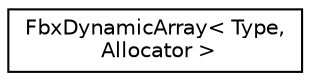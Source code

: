 digraph "クラス階層図"
{
  edge [fontname="Helvetica",fontsize="10",labelfontname="Helvetica",labelfontsize="10"];
  node [fontname="Helvetica",fontsize="10",shape=record];
  rankdir="LR";
  Node0 [label="FbxDynamicArray\< Type,\l Allocator \>",height=0.2,width=0.4,color="black", fillcolor="white", style="filled",URL="$class_fbx_dynamic_array.html"];
}
